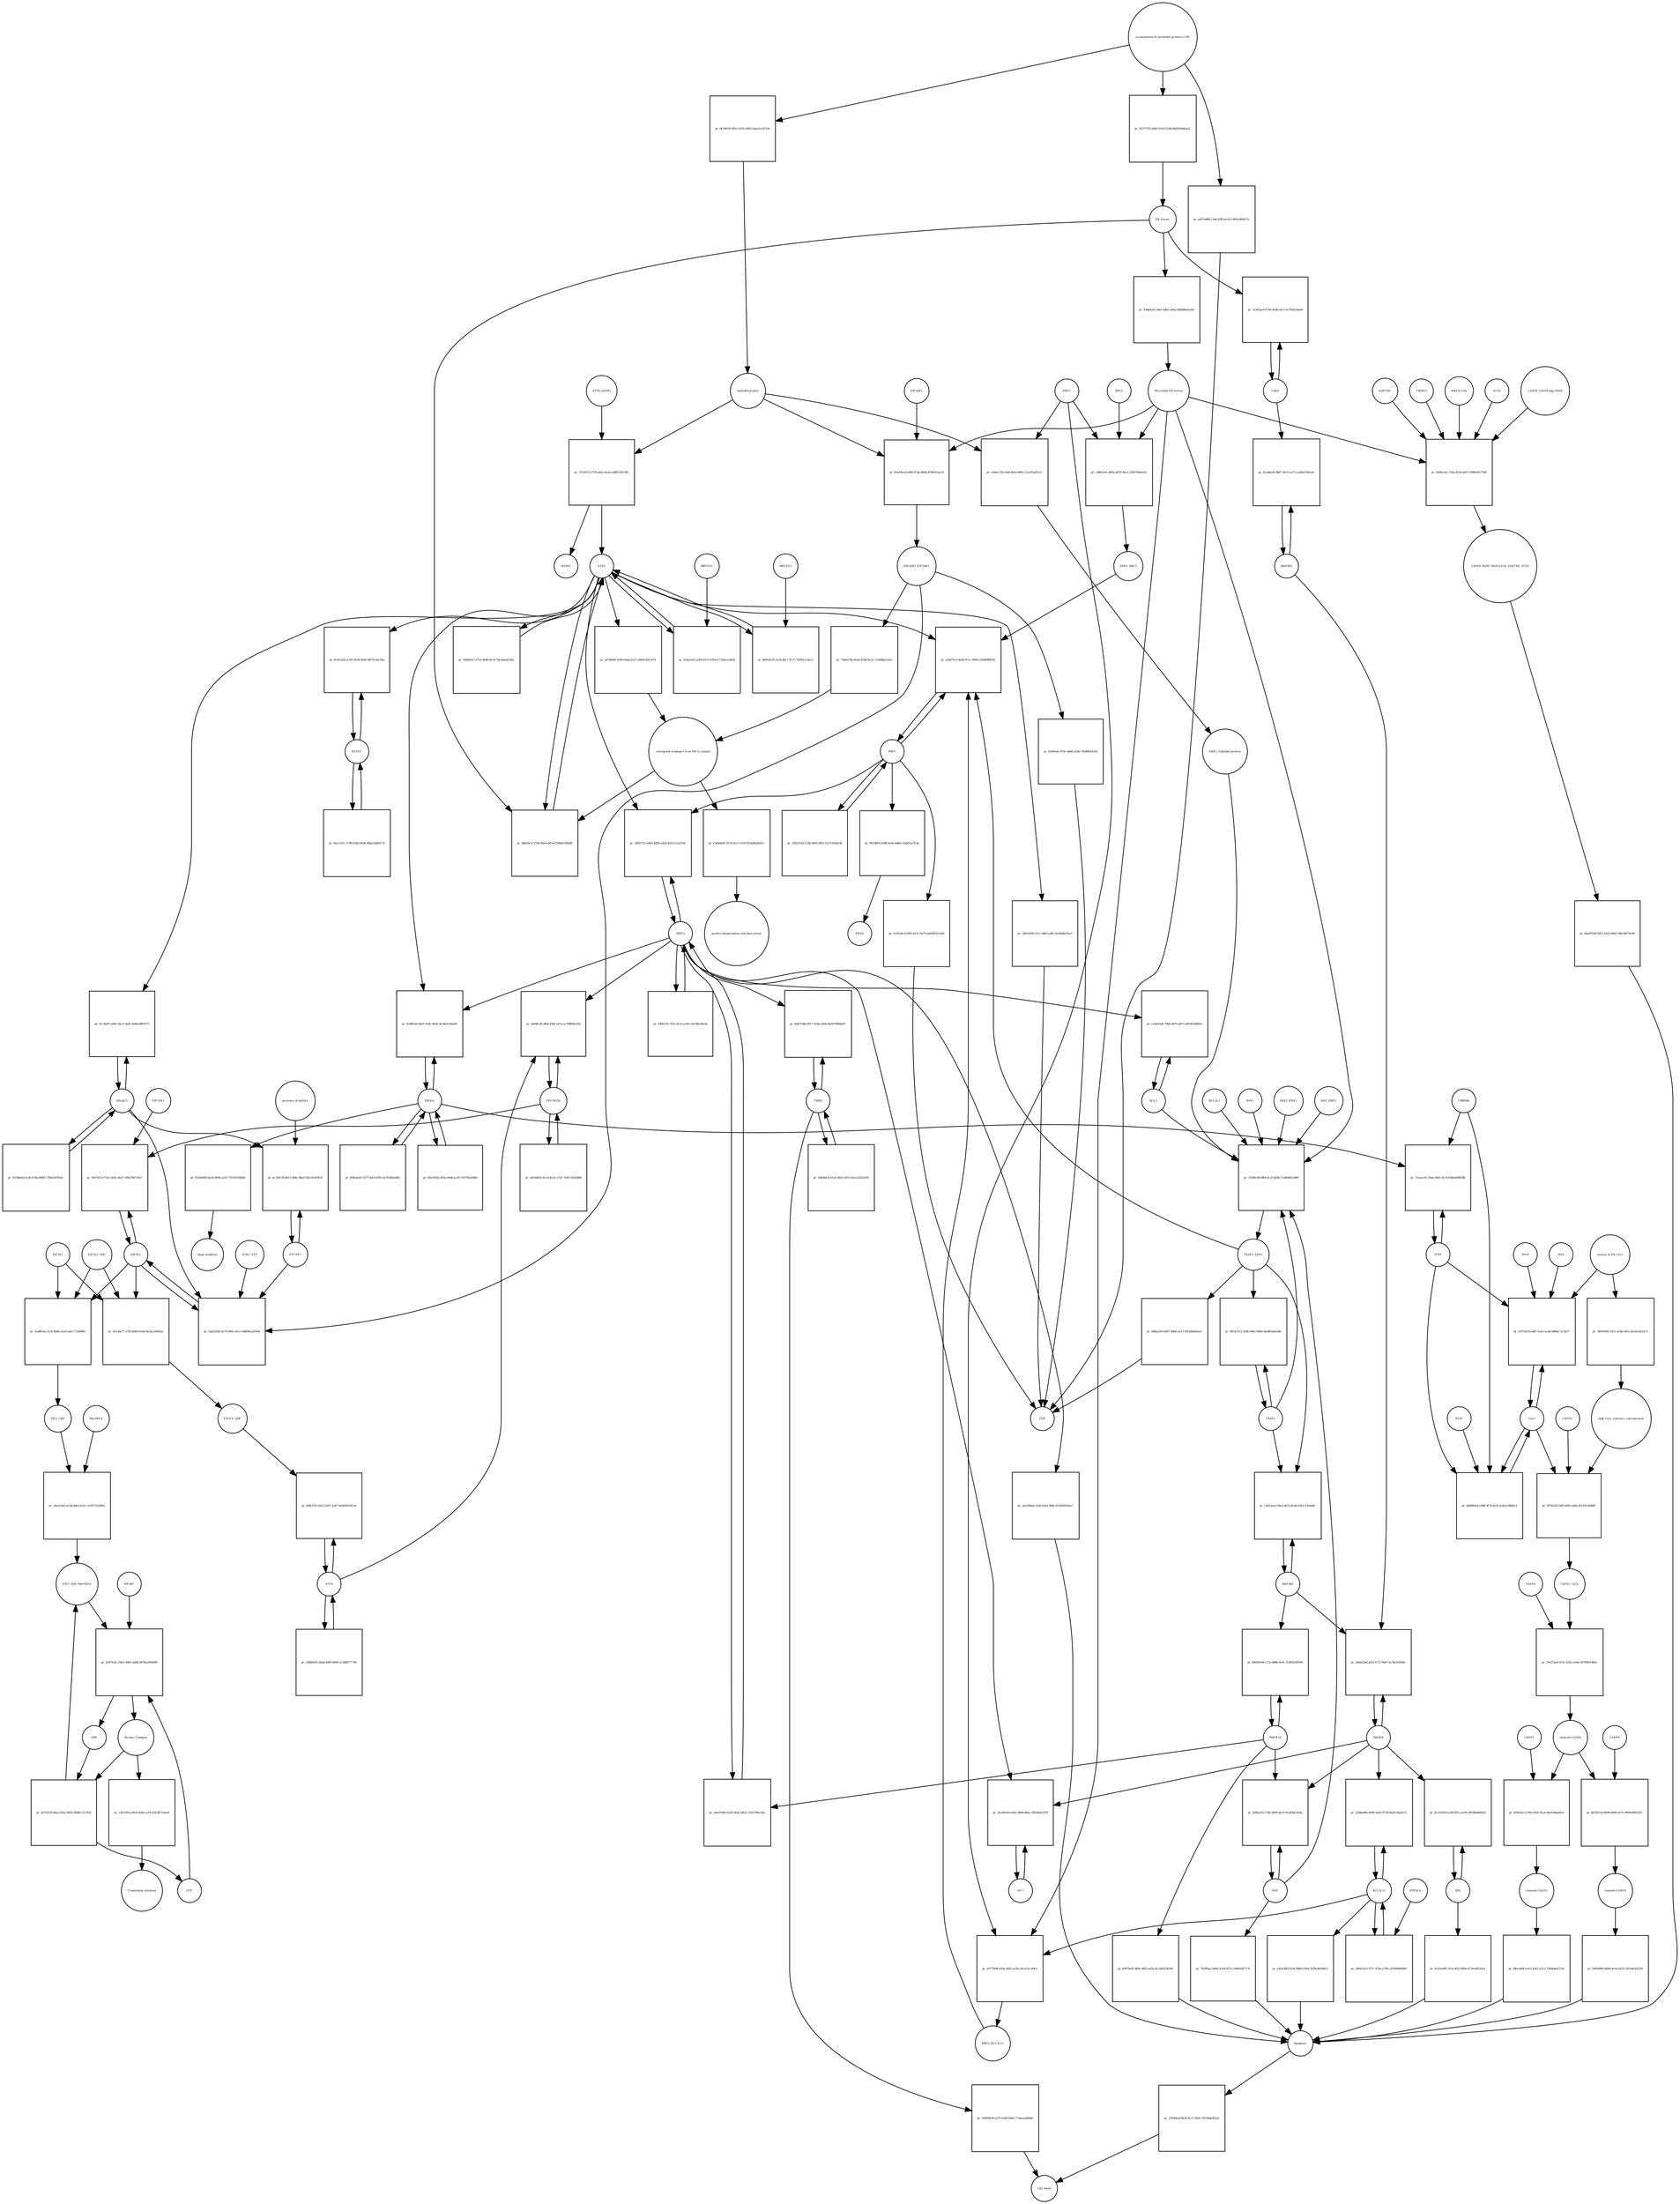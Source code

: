 strict digraph  {
ATF6_HSPA5 [annotation="", bipartite=0, cls=complex, fontsize=4, label=ATF6_HSPA5, shape=circle];
"pr_57520723-f73f-4dca-bcab-a488725078fc" [annotation="", bipartite=1, cls=process, fontsize=4, label="pr_57520723-f73f-4dca-bcab-a488725078fc", shape=square];
ATF6 [annotation="urn_miriam_hgnc.symbol_ATF6", bipartite=0, cls=macromolecule, fontsize=4, label=ATF6, shape=circle];
HSPA5 [annotation="urn_miriam_hgnc.symbol_HSPA5", bipartite=0, cls=macromolecule, fontsize=4, label=HSPA5, shape=circle];
"Unfolded protein" [annotation="", bipartite=0, cls=macromolecule, fontsize=4, label="Unfolded protein", shape=circle];
ERN1 [annotation="urn_miriam_hgnc.symbol_ERN1", bipartite=0, cls=macromolecule, fontsize=4, label=ERN1, shape=circle];
"pr_c0edc730-c0e6-4efa-b860-15ce97a051a7" [annotation="", bipartite=1, cls=process, fontsize=4, label="pr_c0edc730-c0e6-4efa-b860-15ce97a051a7", shape=square];
"ERN1_Unfolded protein" [annotation="", bipartite=0, cls=complex, fontsize=4, label="ERN1_Unfolded protein", shape=circle];
EIF2AK3_EIF2AK3 [annotation="", bipartite=0, cls=complex, fontsize=4, label=EIF2AK3_EIF2AK3, shape=circle];
"pr_7dd0e79a-0a5d-47bb-8c22-71e88ba5c0a1" [annotation="", bipartite=1, cls=process, fontsize=4, label="pr_7dd0e79a-0a5d-47bb-8c22-71e88ba5c0a1", shape=square];
"retrograde transport from ER to cytosol" [annotation="", bipartite=0, cls=phenotype, fontsize=4, label="retrograde transport from ER to cytosol", shape=circle];
"pr_ad74844f-9290-44ab-b127-ab60cd9cc674" [annotation="", bipartite=1, cls=process, fontsize=4, label="pr_ad74844f-9290-44ab-b127-ab60cd9cc674", shape=square];
"pr_e5d4d494-3518-4ca1-9159-8f3adb2d595c" [annotation="", bipartite=1, cls=process, fontsize=4, label="pr_e5d4d494-3518-4ca1-9159-8f3adb2d595c", shape=square];
"protein ubiquitination and destruction" [annotation="", bipartite=0, cls=phenotype, fontsize=4, label="protein ubiquitination and destruction", shape=circle];
"pr_353bfc88-f864-4c2f-b83b-7cd66661a960" [annotation="", bipartite=1, cls=process, fontsize=4, label="pr_353bfc88-f864-4c2f-b83b-7cd66661a960", shape=square];
TRAF2_ERN1 [annotation="", bipartite=0, cls=complex, fontsize=4, label=TRAF2_ERN1, shape=circle];
BAK1_ERN1 [annotation="", bipartite=0, cls=complex, fontsize=4, label=BAK1_ERN1, shape=circle];
BAX_ERN1 [annotation="", bipartite=0, cls=complex, fontsize=4, label=BAX_ERN1, shape=circle];
BCL2 [annotation="urn_miriam_hgnc.symbol_BCL2", bipartite=0, cls="nucleic acid feature", fontsize=4, label=BCL2, shape=circle];
BCL2L1 [annotation="urn_miriam_hgnc.symbol_BCL2L1", bipartite=0, cls=macromolecule, fontsize=4, label=BCL2L1, shape=circle];
"Persistant ER Stress" [annotation="", bipartite=0, cls=phenotype, fontsize=4, label="Persistant ER Stress", shape=circle];
BAX [annotation="urn_miriam_hgnc.symbol_BAX", bipartite=0, cls=macromolecule, fontsize=4, label=BAX, shape=circle];
BAK1 [annotation="urn_miriam_hgnc.symbol_BAK1", bipartite=0, cls=macromolecule, fontsize=4, label=BAK1, shape=circle];
TRAF2 [annotation="urn_miriam_hgnc.symbol_TRAF2", bipartite=0, cls=macromolecule, fontsize=4, label=TRAF2, shape=circle];
XBP1 [annotation="urn_miriam_hgnc.symbol_XBP1", bipartite=0, cls=macromolecule, fontsize=4, label=XBP1, shape=circle];
"pr_a28d7613-8e44-47cc-9006-c93df9f8f541" [annotation="", bipartite=1, cls=process, fontsize=4, label="pr_a28d7613-8e44-47cc-9006-c93df9f8f541", shape=square];
ERN1_BBC3 [annotation="", bipartite=0, cls=complex, fontsize=4, label=ERN1_BBC3, shape=circle];
ERN1_BCL2L11 [annotation="", bipartite=0, cls=complex, fontsize=4, label=ERN1_BCL2L11, shape=circle];
"pr_18205254-a74b-4895-bf01-f2e7c054fa38" [annotation="", bipartite=1, cls=process, fontsize=4, label="pr_18205254-a74b-4895-bf01-f2e7c054fa38", shape=square];
"pr_ffd3d893-b9df-4a9a-bbbd-a5de65a7fc4e" [annotation="", bipartite=1, cls=process, fontsize=4, label="pr_ffd3d893-b9df-4a9a-bbbd-a5de65a7fc4e", shape=square];
ERAD [annotation="", bipartite=0, cls=phenotype, fontsize=4, label=ERAD, shape=circle];
"pr_6101adc4-f495-4131-9a79-4a430f5ce24d" [annotation="", bipartite=1, cls=process, fontsize=4, label="pr_6101adc4-f495-4131-9a79-4a430f5ce24d", shape=square];
UPR [annotation="", bipartite=0, cls=phenotype, fontsize=4, label=UPR, shape=circle];
"pr_d95437a3-520b-4062-90b6-6efd83a6e5db" [annotation="", bipartite=1, cls=process, fontsize=4, label="pr_d95437a3-520b-4062-90b6-6efd83a6e5db", shape=square];
MAPK8 [annotation="urn_miriam_hgnc.symbol_MAPK8", bipartite=0, cls=macromolecule, fontsize=4, label=MAPK8, shape=circle];
"pr_0d0a62bd-afe3-4713-9b47-fa7de1ef900c" [annotation="", bipartite=1, cls=process, fontsize=4, label="pr_0d0a62bd-afe3-4713-9b47-fa7de1ef900c", shape=square];
MAP3K4 [annotation="urn_miriam_hgnc.symbol_MAP3K4", bipartite=0, cls=macromolecule, fontsize=4, label=MAP3K4, shape=circle];
MAP3K5 [annotation="urn_miriam_hgnc.symbol_MAP3K5", bipartite=0, cls=macromolecule, fontsize=4, label=MAP3K5, shape=circle];
MAPK14 [annotation="urn_miriam_hgnc.symbol_MAPK14", bipartite=0, cls=macromolecule, fontsize=4, label=MAPK14, shape=circle];
"pr_b4d95934-117a-4d8b-9e9c-21d0d25ff949" [annotation="", bipartite=1, cls=process, fontsize=4, label="pr_b4d95934-117a-4d8b-9e9c-21d0d25ff949", shape=square];
"pr_b987feb5-469c-4f62-a02a-4c7a8e238340" [annotation="", bipartite=1, cls=process, fontsize=4, label="pr_b987feb5-469c-4f62-a02a-4c7a8e238340", shape=square];
Apoptosis [annotation="", bipartite=0, cls=phenotype, fontsize=4, label=Apoptosis, shape=circle];
DDIT3 [annotation="urn_miriam_hgnc.symbol_DDIT3", bipartite=0, cls=macromolecule, fontsize=4, label=DDIT3, shape=circle];
"pr_eba593bb-b320-4d2a-bd52-c952538ec2bc" [annotation="", bipartite=1, cls=process, fontsize=4, label="pr_eba593bb-b320-4d2a-bd52-c952538ec2bc", shape=square];
"pr_abc596ad-c626-43a4-90bf-47ad38454ae7" [annotation="", bipartite=1, cls=process, fontsize=4, label="pr_abc596ad-c626-43a4-90bf-47ad38454ae7", shape=square];
"pr_ce4e43a8-79b6-4870-af07-a565823bfb03" [annotation="", bipartite=1, cls=process, fontsize=4, label="pr_ce4e43a8-79b6-4870-af07-a565823bfb03", shape=square];
"pr_84639ca7-f359-46a9-8d7d-f29b90160bd9" [annotation="", bipartite=1, cls=process, fontsize=4, label="pr_84639ca7-f359-46a9-8d7d-f29b90160bd9", shape=square];
"ER Stress" [annotation="", bipartite=0, cls=phenotype, fontsize=4, label="ER Stress", shape=circle];
"pr_d14a3a62-a056-4372-9354-e77b2ecc0d5d" [annotation="", bipartite=1, cls=process, fontsize=4, label="pr_d14a3a62-a056-4372-9354-e77b2ecc0d5d", shape=square];
MBTPS1 [annotation="urn_miriam_hgnc.symbol_MBTPS1", bipartite=0, cls=macromolecule, fontsize=4, label=MBTPS1, shape=circle];
"pr_8b9545c8-313d-40c7-87c7-7f2f621c0ac2" [annotation="", bipartite=1, cls=process, fontsize=4, label="pr_8b9545c8-313d-40c7-87c7-7f2f621c0ac2", shape=square];
MBTPS2 [annotation="urn_miriam_hgnc.symbol_MBTPS2", bipartite=0, cls=macromolecule, fontsize=4, label=MBTPS2, shape=circle];
"pr_200b56a7-f733-4b88-8139-78cabaab7a81" [annotation="", bipartite=1, cls=process, fontsize=4, label="pr_200b56a7-f733-4b88-8139-78cabaab7a81", shape=square];
"pr_f384121f-1f52-4125-a1d5-c9a7dfa28c4a" [annotation="", bipartite=1, cls=process, fontsize=4, label="pr_f384121f-1f52-4125-a1d5-c9a7dfa28c4a", shape=square];
"pr_2df85751-4d02-4d08-ad24-8203112a37b9" [annotation="", bipartite=1, cls=process, fontsize=4, label="pr_2df85751-4d02-4d08-ad24-8203112a37b9", shape=square];
EIF2S1 [annotation="urn_miriam_hgnc.symbol_EIF2S1", bipartite=0, cls=macromolecule, fontsize=4, label=EIF2S1, shape=circle];
"pr_5ad22d2d-d179-409c-b5cc-6d899e2d20a8" [annotation="", bipartite=1, cls=process, fontsize=4, label="pr_5ad22d2d-d179-409c-b5cc-6d899e2d20a8", shape=square];
GCN2_ATP [annotation="", bipartite=0, cls=complex, fontsize=4, label=GCN2_ATP, shape=circle];
EIF2AK2 [annotation="urn_miriam_hgnc.symbol_EIF2AK2", bipartite=0, cls=macromolecule, fontsize=4, label=EIF2AK2, shape=circle];
DNAJC3 [annotation="urn_miriam_hgnc.symbol_DNAJC3", bipartite=0, cls=macromolecule, fontsize=4, label=DNAJC3, shape=circle];
EIF2S2 [annotation="urn_miriam_hgnc.symbol_EIF2S2", bipartite=0, cls=macromolecule, fontsize=4, label=EIF2S2, shape=circle];
"pr_2ed8f5ea-013f-4b4b-a520-adec713e8960" [annotation="", bipartite=1, cls=process, fontsize=4, label="pr_2ed8f5ea-013f-4b4b-a520-adec713e8960", shape=square];
EIF2S3_GDP [annotation="", bipartite=0, cls=complex, fontsize=4, label=EIF2S3_GDP, shape=circle];
EIF2_GDP [annotation="", bipartite=0, cls=complex, fontsize=4, label=EIF2_GDP, shape=circle];
"EIF2_GDP_Met-tRNA" [annotation="", bipartite=0, cls=complex, fontsize=4, label="EIF2_GDP_Met-tRNA", shape=circle];
"pr_b29763a1-09a3-4863-addb-6878a265bd99" [annotation="", bipartite=1, cls=process, fontsize=4, label="pr_b29763a1-09a3-4863-addb-6878a265bd99", shape=square];
"Ternary Complex" [annotation="", bipartite=0, cls=complex, fontsize=4, label="Ternary Complex", shape=circle];
"EIF2B*" [annotation="", bipartite=0, cls=complex, fontsize=4, label="EIF2B*", shape=circle];
GTP [annotation="urn_miriam_obo.chebi_CHEBI%3A57600", bipartite=0, cls="simple chemical", fontsize=4, label=GTP, shape=circle];
GDP [annotation="urn_miriam_obo.chebi_CHEBI%3A65180", bipartite=0, cls="simple chemical", fontsize=4, label=GDP, shape=circle];
"pr_fe51633f-ebaa-445a-9050-5b68c1212f2b" [annotation="", bipartite=1, cls=process, fontsize=4, label="pr_fe51633f-ebaa-445a-9050-5b68c1212f2b", shape=square];
ATF4 [annotation="urn_miriam_hgnc.symbol_ATF4", bipartite=0, cls=macromolecule, fontsize=4, label=ATF4, shape=circle];
"pr_908cf7f5-a612-4d27-a267-de99391f9c5e" [annotation="", bipartite=1, cls=process, fontsize=4, label="pr_908cf7f5-a612-4d27-a267-de99391f9c5e", shape=square];
"EIF2-P_GDP" [annotation="", bipartite=0, cls=complex, fontsize=4, label="EIF2-P_GDP", shape=circle];
"pr_59db6401-debb-44f0-9b99-ac2dd977774f" [annotation="", bipartite=1, cls=process, fontsize=4, label="pr_59db6401-debb-44f0-9b99-ac2dd977774f", shape=square];
PPP1R15A [annotation="urn_miriam_hgnc.symbol_PPP1R15A", bipartite=0, cls=macromolecule, fontsize=4, label=PPP1R15A, shape=circle];
"pr_ab84fc20-dfbb-45bf-a47a-ec788f84cb5b" [annotation="", bipartite=1, cls=process, fontsize=4, label="pr_ab84fc20-dfbb-45bf-a47a-ec788f84cb5b", shape=square];
"pr_a81d4d32-0ccd-4c41-a72c-7e815243e89d" [annotation="", bipartite=1, cls=process, fontsize=4, label="pr_a81d4d32-0ccd-4c41-a72c-7e815243e89d", shape=square];
"pr_15b7e91a-69c8-440e-acf4-43428f7c6ee8" [annotation="", bipartite=1, cls=process, fontsize=4, label="pr_15b7e91a-69c8-440e-acf4-43428f7c6ee8", shape=square];
"Translation initiation" [annotation="", bipartite=0, cls=phenotype, fontsize=4, label="Translation initiation", shape=circle];
"pr_c9d1aea3-94a2-467e-bc4b-03f2c12beb8c" [annotation="", bipartite=1, cls=process, fontsize=4, label="pr_c9d1aea3-94a2-467e-bc4b-03f2c12beb8c", shape=square];
ERO1A [annotation="urn_miriam_hgnc.symbol_ERO1A", bipartite=0, cls=macromolecule, fontsize=4, label=ERO1A, shape=circle];
"pr_4c8ffb3d-6de5-43dc-8e9e-de34e4c6beb9" [annotation="", bipartite=1, cls=process, fontsize=4, label="pr_4c8ffb3d-6de5-43dc-8e9e-de34e4c6beb9", shape=square];
"pr_d5e7b5b2-f65a-44d0-acdf-51970f2a06bf" [annotation="", bipartite=1, cls=process, fontsize=4, label="pr_d5e7b5b2-f65a-44d0-acdf-51970f2a06bf", shape=square];
"pr_6ef7421d-725c-4e4c-9aa7-5f9b7967c0a7" [annotation="", bipartite=1, cls=process, fontsize=4, label="pr_6ef7421d-725c-4e4c-9aa7-5f9b7967c0a7", shape=square];
EIF2AK1 [annotation="urn_miriam_hgnc.symbol_EIF2AK1", bipartite=0, cls=macromolecule, fontsize=4, label=EIF2AK1, shape=circle];
"pr_d28ba352-f78a-4b90-8e1f-91e82be14afa" [annotation="", bipartite=1, cls=process, fontsize=4, label="pr_d28ba352-f78a-4b90-8e1f-91e82be14afa", shape=square];
"pr_7b5ffbac-b80d-410d-827a-548efa45711f" [annotation="", bipartite=1, cls=process, fontsize=4, label="pr_7b5ffbac-b80d-410d-827a-548efa45711f", shape=square];
"Ca2+" [annotation="urn_miriam_obo.chebi_CHEBI%3A29108", bipartite=0, cls="simple chemical", fontsize=4, label="Ca2+", shape=circle];
"pr_e97f5d1d-ed87-41a3-acdd-9d9be7213a37" [annotation="", bipartite=1, cls=process, fontsize=4, label="pr_e97f5d1d-ed87-41a3-acdd-9d9be7213a37", shape=square];
"release of ER Ca2+" [annotation="", bipartite=0, cls=phenotype, fontsize=4, label="release of ER Ca2+", shape=circle];
ITPR [annotation="urn_miriam_hgnc.symbol_ITPR1|urn_miriam_hgnc.symbol_ITPR2|urn_miriam_hgnc.symbol_ITPR3", bipartite=0, cls=macromolecule, fontsize=4, label=ITPR, shape=circle];
MAM [annotation="", bipartite=0, cls=phenotype, fontsize=4, label=MAM, shape=circle];
s619 [annotation="", bipartite=0, cls=complex, fontsize=4, label=s619, shape=circle];
"pr_8ca9da26-db67-447d-a17c-a246af1b9ca6" [annotation="", bipartite=1, cls=process, fontsize=4, label="pr_8ca9da26-db67-447d-a17c-a246af1b9ca6", shape=square];
CDK5 [annotation="urn_miriam_hgnc.symbol_CDK5", bipartite=0, cls=macromolecule, fontsize=4, label=CDK5, shape=circle];
"pr_1e365aa9-479a-4ed8-afc3-a17f92f140a4" [annotation="", bipartite=1, cls="uncertain process", fontsize=4, label="pr_1e365aa9-479a-4ed8-afc3-a17f92f140a4", shape=square];
"pr_23f360ed-8a58-4c27-9f20-74129da062a5" [annotation="", bipartite=1, cls=process, fontsize=4, label="pr_23f360ed-8a58-4c27-9f20-74129da062a5", shape=square];
"Cell death" [annotation="", bipartite=0, cls=phenotype, fontsize=4, label="Cell death", shape=circle];
"pr_66b8804a-e9d9-4f74-be5f-2e8a5248b0ca" [annotation="", bipartite=1, cls=process, fontsize=4, label="pr_66b8804a-e9d9-4f74-be5f-2e8a5248b0ca", shape=square];
TMBIM6 [annotation="urn_miriam_hgnc.symbol_TMBIM6", bipartite=0, cls=macromolecule, fontsize=4, label=TMBIM6, shape=circle];
RYR1 [annotation="urn_miriam_hgnc.symbol_RYR1", bipartite=0, cls=macromolecule, fontsize=4, label=RYR1, shape=circle];
EIF2AK3 [annotation="urn_miriam_hgnc.symbol_EIF2AK3", bipartite=0, cls=macromolecule, fontsize=4, label=EIF2AK3, shape=circle];
"pr_b5e45bc4-e890-474e-8646-9f36f3cfacf4" [annotation="", bipartite=1, cls=process, fontsize=4, label="pr_b5e45bc4-e890-474e-8646-9f36f3cfacf4", shape=square];
"pr_832e6f49-6a3b-493b-a331-75f181f38d44" [annotation="", bipartite=1, cls=process, fontsize=4, label="pr_832e6f49-6a3b-493b-a331-75f181f38d44", shape=square];
hyperoxidation [annotation="", bipartite=0, cls=phenotype, fontsize=4, label=hyperoxidation, shape=circle];
"pr_938cbad1-f257-4fa5-b365-ea7b26b5a8fa" [annotation="", bipartite=1, cls=process, fontsize=4, label="pr_938cbad1-f257-4fa5-b365-ea7b26b5a8fa", shape=square];
"pr_45db02e1-5def-4d81-a4ba-0f668bb2e2eb" [annotation="", bipartite=1, cls=process, fontsize=4, label="pr_45db02e1-5def-4d81-a4ba-0f668bb2e2eb", shape=square];
"CASP8_CASP8-ubq_FADD" [annotation="", bipartite=0, cls=complex, fontsize=4, label="CASP8_CASP8-ubq_FADD", shape=circle];
"pr_6284ce31-756e-423f-ae67-f399018275d9" [annotation="", bipartite=1, cls=process, fontsize=4, label="pr_6284ce31-756e-423f-ae67-f399018275d9", shape=square];
"SQSTM1 " [annotation="urn_miriam_hgnc.symbol_SQSTM1", bipartite=0, cls=macromolecule, fontsize=4, label="SQSTM1 ", shape=circle];
CASP8_FADD_MAP1LC3A_SQSTM1_ATG5 [annotation="", bipartite=0, cls=complex, fontsize=4, label=CASP8_FADD_MAP1LC3A_SQSTM1_ATG5, shape=circle];
TRIM13 [annotation="urn_miriam_hgnc.symbol_TRIM13", bipartite=0, cls=macromolecule, fontsize=4, label=TRIM13, shape=circle];
MAP1LC3A [annotation="urn_miriam_hgnc.symbol_MAP1LC3A", bipartite=0, cls=macromolecule, fontsize=4, label=MAP1LC3A, shape=circle];
ATG5 [annotation="urn_miriam_hgnc.symbol_ATG5", bipartite=0, cls=macromolecule, fontsize=4, label=ATG5, shape=circle];
"pr_6ba95034-b2f2-41d3-89d2-fd8c94f74c0b" [annotation="", bipartite=1, cls=process, fontsize=4, label="pr_6ba95034-b2f2-41d3-89d2-fd8c94f74c0b", shape=square];
"AP-1" [annotation="urn_miriam_hgnc.symbol_FOS|urn_miriam_hgnc.symbol_FOSB|urn_miriam_hgnc.symbol_FOSL1|urn_miriam_hgnc.symbol_FOSL2|urn_miriam_hgnc.symbol_JUN|urn_miriam_hgnc.symbol_JUNB|urn_miriam_hgnc.symbol_JUND", bipartite=0, cls=macromolecule, fontsize=4, label="AP-1", shape=circle];
"pr_0ce683e6-ede0-48b8-88ac-2f456b4c5f3f" [annotation="", bipartite=1, cls=process, fontsize=4, label="pr_0ce683e6-ede0-48b8-88ac-2f456b4c5f3f", shape=square];
"pr_dc346156-8f13-468c-88af-02f214345631" [annotation="", bipartite=1, cls=process, fontsize=4, label="pr_dc346156-8f13-468c-88af-02f214345631", shape=square];
"presence of dsRNA" [annotation="", bipartite=0, cls=phenotype, fontsize=4, label="presence of dsRNA", shape=circle];
"Met-tRNA" [annotation="urn_miriam_hgnc_HGNC%3A34779", bipartite=0, cls="nucleic acid feature", fontsize=4, label="Met-tRNA", shape=circle];
"pr_34e2cbd1-a23d-4b61-b25c-1e59731e8961" [annotation="", bipartite=1, cls=process, fontsize=4, label="pr_34e2cbd1-a23d-4b61-b25c-1e59731e8961", shape=square];
"pr_6ce36a77-e7f3-4db9-b54d-8a1bc2045faa" [annotation="", bipartite=1, cls=process, fontsize=4, label="pr_6ce36a77-e7f3-4db9-b54d-8a1bc2045faa", shape=square];
"accumulation of misfolded protein in ER" [annotation="", bipartite=0, cls=phenotype, fontsize=4, label="accumulation of misfolded protein in ER", shape=circle];
"pr_6f19819f-85b1-4335-9b6f-1bae5e1d710e" [annotation="", bipartite=1, cls=process, fontsize=4, label="pr_6f19819f-85b1-4335-9b6f-1bae5e1d710e", shape=square];
"pr_953757f5-d485-4145-87d8-88d591dde2e2" [annotation="", bipartite=1, cls=process, fontsize=4, label="pr_953757f5-d485-4145-87d8-88d591dde2e2", shape=square];
"pr_e627a88b-11b6-43f0-bc93-1485e3b8937e" [annotation="", bipartite=1, cls=process, fontsize=4, label="pr_e627a88b-11b6-43f0-bc93-1485e3b8937e", shape=square];
"pr_93efefae-970c-4860-a566-7f6d0f9cfc09" [annotation="", bipartite=1, cls=process, fontsize=4, label="pr_93efefae-970c-4860-a566-7f6d0f9cfc09", shape=square];
"pr_6bbaa5f4-dd07-48bb-ae12-9f1a8da65ee1" [annotation="", bipartite=1, cls=process, fontsize=4, label="pr_6bbaa5f4-dd07-48bb-ae12-9f1a8da65ee1", shape=square];
"pr_2461645b-7ecc-48af-a46f-9e3b9db33ecf" [annotation="", bipartite=1, cls=process, fontsize=4, label="pr_2461645b-7ecc-48af-a46f-9e3b9db33ecf", shape=square];
BCL2L11 [annotation="urn_miriam_hgnc.symbol_BCL2L11", bipartite=0, cls=macromolecule, fontsize=4, label=BCL2L11, shape=circle];
"pr_020be486-4046-4ee6-9739-bb2fceba0272" [annotation="", bipartite=1, cls=process, fontsize=4, label="pr_020be486-4046-4ee6-9739-bb2fceba0272", shape=square];
BID [annotation="urn_miriam_hgnc.symbol_BID", bipartite=0, cls=macromolecule, fontsize=4, label=BID, shape=circle];
"pr_dcc0330d-ec48-4931-ac68-28168e869522" [annotation="", bipartite=1, cls=process, fontsize=4, label="pr_dcc0330d-ec48-4931-ac68-28168e869522", shape=square];
"pr_a45a58f5-81bf-4b96-b394-2029a4b58dc5" [annotation="", bipartite=1, cls=process, fontsize=4, label="pr_a45a58f5-81bf-4b96-b394-2029a4b58dc5", shape=square];
"pr_8142e980-7ecb-4f52-8f4d-6174e46324c6" [annotation="", bipartite=1, cls=process, fontsize=4, label="pr_8142e980-7ecb-4f52-8f4d-6174e46324c6", shape=square];
"pr_e977fb98-41ba-4fd2-ac5b-c81ee3cc49c9" [annotation="", bipartite=1, cls=process, fontsize=4, label="pr_e977fb98-41ba-4fd2-ac5b-c81ee3cc49c9", shape=square];
"pr_cd8d1a01-4004-4d76-9ea3-258f74dda41d" [annotation="", bipartite=1, cls=process, fontsize=4, label="pr_cd8d1a01-4004-4d76-9ea3-258f74dda41d", shape=square];
BBC3 [annotation="urn_miriam_hgnc.symbol_BBC3", bipartite=0, cls=macromolecule, fontsize=4, label=BBC3, shape=circle];
"pr_3d042cb3-557c-474e-a790-cb76664f8d80" [annotation="", bipartite=1, cls=process, fontsize=4, label="pr_3d042cb3-557c-474e-a790-cb76664f8d80", shape=square];
PPP2CA [annotation="urn_miriam_hgnc.symbol_PPP2CA", bipartite=0, cls=macromolecule, fontsize=4, label=PPP2CA, shape=circle];
TRIB3 [annotation="urn_miriam_hgnc.symbol_TRIB3", bipartite=0, cls=macromolecule, fontsize=4, label=TRIB3, shape=circle];
"pr_4fd57b4d-6917-416e-a05b-9e597090da97" [annotation="", bipartite=1, cls=process, fontsize=4, label="pr_4fd57b4d-6917-416e-a05b-9e597090da97", shape=square];
"pr_2b0d4e5f-b12e-48cf-a97a-d3ce225b2250" [annotation="", bipartite=1, cls=process, fontsize=4, label="pr_2b0d4e5f-b12e-48cf-a97a-d3ce225b2250", shape=square];
"pr_950b8438-a279-4340-b60c-774aee4e8ddc" [annotation="", bipartite=1, cls=process, fontsize=4, label="pr_950b8438-a279-4340-b60c-774aee4e8ddc", shape=square];
"pr_38095985-55cc-4c4b-9dce-6cefe3eb1a71" [annotation="", bipartite=1, cls=process, fontsize=4, label="pr_38095985-55cc-4c4b-9dce-6cefe3eb1a71", shape=square];
"high Ca2+ cytosolic concentration" [annotation="", bipartite=0, cls=phenotype, fontsize=4, label="high Ca2+ cytosolic concentration", shape=circle];
"pr_0c14aff5-e0b1-4ac1-9edf-3d4b1d981973" [annotation="", bipartite=1, cls=process, fontsize=4, label="pr_0c14aff5-e0b1-4ac1-9edf-3d4b1d981973", shape=square];
"pr_921b4eb3-ecdf-474b-8068-17b6238783ec" [annotation="", bipartite=1, cls=process, fontsize=4, label="pr_921b4eb3-ecdf-474b-8068-17b6238783ec", shape=square];
"pr_7cea2c91-36da-46d1-bc1f-fe8ba699f586" [annotation="", bipartite=1, cls=process, fontsize=4, label="pr_7cea2c91-36da-46d1-bc1f-fe8ba699f586", shape=square];
CASP4 [annotation="urn_miriam_hgnc.symbol_CASP4", bipartite=0, cls=macromolecule, fontsize=4, label=CASP4, shape=circle];
"pr_7e627ae8-3c0c-4582-a168-38790f614b41" [annotation="", bipartite=1, cls=process, fontsize=4, label="pr_7e627ae8-3c0c-4582-a168-38790f614b41", shape=square];
"cleaved~CASP4" [annotation="urn_miriam_hgnc.symbol_CASP4", bipartite=0, cls=macromolecule, fontsize=4, label="cleaved~CASP4", shape=circle];
"CAPN1_Ca2+" [annotation="", bipartite=0, cls=complex, fontsize=4, label="CAPN1_Ca2+", shape=circle];
CASP3 [annotation="urn_miriam_hgnc.symbol_CASP3", bipartite=0, cls=macromolecule, fontsize=4, label=CASP3, shape=circle];
"pr_f95b1bc5-e585-43ef-91a4-d0cfb06ab9c6" [annotation="", bipartite=1, cls=process, fontsize=4, label="pr_f95b1bc5-e585-43ef-91a4-d0cfb06ab9c6", shape=square];
"cleaved~CASP3" [annotation="urn_miriam_hgnc.symbol_CASP3", bipartite=0, cls=macromolecule, fontsize=4, label="cleaved~CASP3", shape=circle];
CASP9 [annotation="urn_miriam_hgnc.symbol_CSAP9", bipartite=0, cls=macromolecule, fontsize=4, label=CASP9, shape=circle];
"pr_b019515d-4699-4094-b57e-0f6859641d35" [annotation="", bipartite=1, cls=process, fontsize=4, label="pr_b019515d-4699-4094-b57e-0f6859641d35", shape=square];
"cleaved~CASP9" [annotation="urn_miriam_hgnc.symbol_CASP9", bipartite=0, cls=macromolecule, fontsize=4, label="cleaved~CASP9", shape=circle];
CAPN1 [annotation="urn_miriam_hgnc.symbol_CAPN1", bipartite=0, cls=macromolecule, fontsize=4, label=CAPN1, shape=circle];
"pr_f07421fd-94ff-4405-ab9e-9f13912bdfd0" [annotation="", bipartite=1, cls=process, fontsize=4, label="pr_f07421fd-94ff-4405-ab9e-9f13912bdfd0", shape=square];
"pr_f4bceb04-ec05-4543-a512-73bb6dee27cb" [annotation="", bipartite=1, cls=process, fontsize=4, label="pr_f4bceb04-ec05-4543-a512-73bb6dee27cb", shape=square];
"pr_0ef6d986-ddd4-4e1d-ab7a-335a8e2fa258" [annotation="", bipartite=1, cls=process, fontsize=4, label="pr_0ef6d986-ddd4-4e1d-ab7a-335a8e2fa258", shape=square];
HYOU1 [annotation="urn_miriam_hgnc.symbol_HYOU1", bipartite=0, cls=macromolecule, fontsize=4, label=HYOU1, shape=circle];
"pr_6c813342-e7d3-4534-8540-4ff7f13dc30a" [annotation="", bipartite=1, cls=process, fontsize=4, label="pr_6c813342-e7d3-4534-8540-4ff7f13dc30a", shape=square];
"pr_0a5c315c-5780-43b0-80df-84be32d6b17d" [annotation="", bipartite=1, cls=process, fontsize=4, label="pr_0a5c315c-5780-43b0-80df-84be32d6b17d", shape=square];
ATF6_HSPA5 -> "pr_57520723-f73f-4dca-bcab-a488725078fc"  [annotation="", interaction_type=consumption];
"pr_57520723-f73f-4dca-bcab-a488725078fc" -> ATF6  [annotation="", interaction_type=production];
"pr_57520723-f73f-4dca-bcab-a488725078fc" -> HSPA5  [annotation="", interaction_type=production];
ATF6 -> "pr_ad74844f-9290-44ab-b127-ab60cd9cc674"  [annotation="", interaction_type=consumption];
ATF6 -> "pr_a28d7613-8e44-47cc-9006-c93df9f8f541"  [annotation="urn_miriam_pubmed_26587781|urn_miriam_pubmed_23430059", interaction_type=catalysis];
ATF6 -> "pr_84639ca7-f359-46a9-8d7d-f29b90160bd9"  [annotation="", interaction_type=consumption];
ATF6 -> "pr_d14a3a62-a056-4372-9354-e77b2ecc0d5d"  [annotation="", interaction_type=consumption];
ATF6 -> "pr_8b9545c8-313d-40c7-87c7-7f2f621c0ac2"  [annotation="", interaction_type=consumption];
ATF6 -> "pr_200b56a7-f733-4b88-8139-78cabaab7a81"  [annotation="", interaction_type=consumption];
ATF6 -> "pr_2df85751-4d02-4d08-ad24-8203112a37b9"  [annotation="urn_miriam_pubmed_26587781|urn_miriam_pubmed_17991856|urn_miriam_pubmed_28843399", interaction_type=catalysis];
ATF6 -> "pr_4c8ffb3d-6de5-43dc-8e9e-de34e4c6beb9"  [annotation="urn_miriam_pubmed_23850759|urn_miriam_pubmed_25387528", interaction_type=catalysis];
ATF6 -> "pr_2461645b-7ecc-48af-a46f-9e3b9db33ecf"  [annotation="", interaction_type=consumption];
ATF6 -> "pr_0c14aff5-e0b1-4ac1-9edf-3d4b1d981973"  [annotation="urn_miriam_pubmed_12601012|urn_miriam_pubmed_18360008", interaction_type=catalysis];
ATF6 -> "pr_6c813342-e7d3-4534-8540-4ff7f13dc30a"  [annotation=urn_miriam_pubmed_18360008, interaction_type=catalysis];
"Unfolded protein" -> "pr_57520723-f73f-4dca-bcab-a488725078fc"  [annotation="urn_miriam_pubmed_19509052|urn_miriam_pubmed_12847084|urn_miriam_pubmed_23850759", interaction_type=catalysis];
"Unfolded protein" -> "pr_c0edc730-c0e6-4efa-b860-15ce97a051a7"  [annotation="", interaction_type=consumption];
"Unfolded protein" -> "pr_b5e45bc4-e890-474e-8646-9f36f3cfacf4"  [annotation=urn_miriam_pubmed_17991856, interaction_type=catalysis];
ERN1 -> "pr_c0edc730-c0e6-4efa-b860-15ce97a051a7"  [annotation="", interaction_type=consumption];
ERN1 -> "pr_e977fb98-41ba-4fd2-ac5b-c81ee3cc49c9"  [annotation="", interaction_type=consumption];
ERN1 -> "pr_cd8d1a01-4004-4d76-9ea3-258f74dda41d"  [annotation="", interaction_type=consumption];
"pr_c0edc730-c0e6-4efa-b860-15ce97a051a7" -> "ERN1_Unfolded protein"  [annotation="", interaction_type=production];
"ERN1_Unfolded protein" -> "pr_353bfc88-f864-4c2f-b83b-7cd66661a960"  [annotation="", interaction_type=consumption];
EIF2AK3_EIF2AK3 -> "pr_7dd0e79a-0a5d-47bb-8c22-71e88ba5c0a1"  [annotation="", interaction_type=consumption];
EIF2AK3_EIF2AK3 -> "pr_5ad22d2d-d179-409c-b5cc-6d899e2d20a8"  [annotation="urn_miriam_pubmed_12667446|urn_miriam_pubmed_16246152|urn_miriam_pubmed_12601012|urn_miriam_pubmed_23850759|urn_miriam_pubmed_18360008|urn_miriam_pubmed_26587781", interaction_type=catalysis];
EIF2AK3_EIF2AK3 -> "pr_93efefae-970c-4860-a566-7f6d0f9cfc09"  [annotation="", interaction_type=consumption];
"pr_7dd0e79a-0a5d-47bb-8c22-71e88ba5c0a1" -> "retrograde transport from ER to cytosol"  [annotation="", interaction_type=production];
"retrograde transport from ER to cytosol" -> "pr_e5d4d494-3518-4ca1-9159-8f3adb2d595c"  [annotation="", interaction_type=consumption];
"retrograde transport from ER to cytosol" -> "pr_84639ca7-f359-46a9-8d7d-f29b90160bd9"  [annotation="urn_miriam_pubmed_18360008|urn_miriam_pubmed_17991856|urn_miriam_pubmed_26587781|urn_miriam_pubmed_12847084", interaction_type=inhibition];
"pr_ad74844f-9290-44ab-b127-ab60cd9cc674" -> "retrograde transport from ER to cytosol"  [annotation="", interaction_type=production];
"pr_e5d4d494-3518-4ca1-9159-8f3adb2d595c" -> "protein ubiquitination and destruction"  [annotation="", interaction_type=production];
"pr_353bfc88-f864-4c2f-b83b-7cd66661a960" -> TRAF2_ERN1  [annotation="", interaction_type=production];
TRAF2_ERN1 -> "pr_a28d7613-8e44-47cc-9006-c93df9f8f541"  [annotation="urn_miriam_pubmed_26587781|urn_miriam_pubmed_23430059", interaction_type=catalysis];
TRAF2_ERN1 -> "pr_d95437a3-520b-4062-90b6-6efd83a6e5db"  [annotation=urn_miriam_pubmed_23850759, interaction_type=catalysis];
TRAF2_ERN1 -> "pr_c9d1aea3-94a2-467e-bc4b-03f2c12beb8c"  [annotation=urn_miriam_pubmed_23850759, interaction_type=catalysis];
TRAF2_ERN1 -> "pr_6bbaa5f4-dd07-48bb-ae12-9f1a8da65ee1"  [annotation="", interaction_type=consumption];
BAK1_ERN1 -> "pr_353bfc88-f864-4c2f-b83b-7cd66661a960"  [annotation="urn_miriam_pubmed_23850759|urn_miriam_pubmed_23430059|urn_miriam_pubmed_26587781", interaction_type=catalysis];
BAX_ERN1 -> "pr_353bfc88-f864-4c2f-b83b-7cd66661a960"  [annotation="urn_miriam_pubmed_23850759|urn_miriam_pubmed_23430059|urn_miriam_pubmed_26587781", interaction_type=catalysis];
BCL2 -> "pr_353bfc88-f864-4c2f-b83b-7cd66661a960"  [annotation="urn_miriam_pubmed_23850759|urn_miriam_pubmed_23430059|urn_miriam_pubmed_26587781", interaction_type=inhibition];
BCL2 -> "pr_ce4e43a8-79b6-4870-af07-a565823bfb03"  [annotation="", interaction_type=consumption];
BCL2L1 -> "pr_353bfc88-f864-4c2f-b83b-7cd66661a960"  [annotation="urn_miriam_pubmed_23850759|urn_miriam_pubmed_23430059|urn_miriam_pubmed_26587781", interaction_type=inhibition];
"Persistant ER Stress" -> "pr_353bfc88-f864-4c2f-b83b-7cd66661a960"  [annotation="urn_miriam_pubmed_23850759|urn_miriam_pubmed_23430059|urn_miriam_pubmed_26587781", interaction_type=inhibition];
"Persistant ER Stress" -> "pr_b5e45bc4-e890-474e-8646-9f36f3cfacf4"  [annotation=urn_miriam_pubmed_17991856, interaction_type=catalysis];
"Persistant ER Stress" -> "pr_6284ce31-756e-423f-ae67-f399018275d9"  [annotation=urn_miriam_pubmed_17991856, interaction_type=catalysis];
"Persistant ER Stress" -> "pr_e977fb98-41ba-4fd2-ac5b-c81ee3cc49c9"  [annotation="urn_miriam_pubmed_23850759|urn_miriam_pubmed_23430059|urn_miriam_pubmed_26587781", interaction_type=inhibition];
"Persistant ER Stress" -> "pr_cd8d1a01-4004-4d76-9ea3-258f74dda41d"  [annotation="urn_miriam_pubmed_23430059|urn_miriam_pubmed_17991856", interaction_type=inhibition];
BAX -> "pr_353bfc88-f864-4c2f-b83b-7cd66661a960"  [annotation="urn_miriam_pubmed_23850759|urn_miriam_pubmed_23430059|urn_miriam_pubmed_26587781", interaction_type=catalysis];
BAX -> "pr_d28ba352-f78a-4b90-8e1f-91e82be14afa"  [annotation="", interaction_type=consumption];
BAX -> "pr_7b5ffbac-b80d-410d-827a-548efa45711f"  [annotation="", interaction_type=consumption];
BAK1 -> "pr_353bfc88-f864-4c2f-b83b-7cd66661a960"  [annotation="urn_miriam_pubmed_23850759|urn_miriam_pubmed_23430059|urn_miriam_pubmed_26587781", interaction_type=catalysis];
TRAF2 -> "pr_353bfc88-f864-4c2f-b83b-7cd66661a960"  [annotation="", interaction_type=consumption];
TRAF2 -> "pr_d95437a3-520b-4062-90b6-6efd83a6e5db"  [annotation="", interaction_type=consumption];
TRAF2 -> "pr_c9d1aea3-94a2-467e-bc4b-03f2c12beb8c"  [annotation=urn_miriam_pubmed_23850759, interaction_type=catalysis];
XBP1 -> "pr_a28d7613-8e44-47cc-9006-c93df9f8f541"  [annotation="", interaction_type=consumption];
XBP1 -> "pr_18205254-a74b-4895-bf01-f2e7c054fa38"  [annotation="", interaction_type=consumption];
XBP1 -> "pr_ffd3d893-b9df-4a9a-bbbd-a5de65a7fc4e"  [annotation="", interaction_type=consumption];
XBP1 -> "pr_6101adc4-f495-4131-9a79-4a430f5ce24d"  [annotation="", interaction_type=consumption];
XBP1 -> "pr_2df85751-4d02-4d08-ad24-8203112a37b9"  [annotation="urn_miriam_pubmed_26587781|urn_miriam_pubmed_17991856|urn_miriam_pubmed_28843399", interaction_type=catalysis];
"pr_a28d7613-8e44-47cc-9006-c93df9f8f541" -> XBP1  [annotation="", interaction_type=production];
ERN1_BBC3 -> "pr_a28d7613-8e44-47cc-9006-c93df9f8f541"  [annotation="urn_miriam_pubmed_26587781|urn_miriam_pubmed_23430059", interaction_type=catalysis];
ERN1_BCL2L11 -> "pr_a28d7613-8e44-47cc-9006-c93df9f8f541"  [annotation="urn_miriam_pubmed_26587781|urn_miriam_pubmed_23430059", interaction_type=catalysis];
"pr_18205254-a74b-4895-bf01-f2e7c054fa38" -> XBP1  [annotation="", interaction_type=production];
"pr_ffd3d893-b9df-4a9a-bbbd-a5de65a7fc4e" -> ERAD  [annotation="", interaction_type=production];
"pr_6101adc4-f495-4131-9a79-4a430f5ce24d" -> UPR  [annotation="", interaction_type=production];
"pr_d95437a3-520b-4062-90b6-6efd83a6e5db" -> TRAF2  [annotation="", interaction_type=production];
MAPK8 -> "pr_0d0a62bd-afe3-4713-9b47-fa7de1ef900c"  [annotation="", interaction_type=consumption];
MAPK8 -> "pr_d28ba352-f78a-4b90-8e1f-91e82be14afa"  [annotation="urn_miriam_pubmed_18191217|urn_miriam_pubmed_23430059", interaction_type=catalysis];
MAPK8 -> "pr_0ce683e6-ede0-48b8-88ac-2f456b4c5f3f"  [annotation="urn_miriam_pubmed_26618107|urn_miriam_pubmed_26587781|urn_miriam_pubmed_23850759", interaction_type=catalysis];
MAPK8 -> "pr_020be486-4046-4ee6-9739-bb2fceba0272"  [annotation="urn_miriam_pubmed_26018731|urn_miriam_pubmed_23850759", interaction_type=catalysis];
MAPK8 -> "pr_dcc0330d-ec48-4931-ac68-28168e869522"  [annotation="urn_miriam_pubmed_23430059|urn_miriam_pubmed_11583631", interaction_type=catalysis];
"pr_0d0a62bd-afe3-4713-9b47-fa7de1ef900c" -> MAPK8  [annotation="", interaction_type=production];
MAP3K4 -> "pr_0d0a62bd-afe3-4713-9b47-fa7de1ef900c"  [annotation="urn_miriam_pubmed_18191217|urn_miriam_pubmed_23850759|urn_miriam_pubmed_26587781", interaction_type=catalysis];
MAP3K4 -> "pr_8ca9da26-db67-447d-a17c-a246af1b9ca6"  [annotation="", interaction_type=consumption];
MAP3K5 -> "pr_0d0a62bd-afe3-4713-9b47-fa7de1ef900c"  [annotation="urn_miriam_pubmed_18191217|urn_miriam_pubmed_23850759|urn_miriam_pubmed_26587781", interaction_type=catalysis];
MAP3K5 -> "pr_b4d95934-117a-4d8b-9e9c-21d0d25ff949"  [annotation="urn_miriam_pubmed_23850759|urn_miriam_pubmed_12215209", interaction_type=catalysis];
MAP3K5 -> "pr_c9d1aea3-94a2-467e-bc4b-03f2c12beb8c"  [annotation="", interaction_type=consumption];
MAPK14 -> "pr_b4d95934-117a-4d8b-9e9c-21d0d25ff949"  [annotation="", interaction_type=consumption];
MAPK14 -> "pr_b987feb5-469c-4f62-a02a-4c7a8e238340"  [annotation="", interaction_type=consumption];
MAPK14 -> "pr_eba593bb-b320-4d2a-bd52-c952538ec2bc"  [annotation="urn_miriam_pubmed_23850759|urn_miriam_pubmed_23430059|urn_miriam_pubmed_26137585", interaction_type=catalysis];
MAPK14 -> "pr_d28ba352-f78a-4b90-8e1f-91e82be14afa"  [annotation="urn_miriam_pubmed_18191217|urn_miriam_pubmed_23430059", interaction_type=catalysis];
"pr_b4d95934-117a-4d8b-9e9c-21d0d25ff949" -> MAPK14  [annotation="", interaction_type=production];
"pr_b987feb5-469c-4f62-a02a-4c7a8e238340" -> Apoptosis  [annotation="", interaction_type=production];
Apoptosis -> "pr_23f360ed-8a58-4c27-9f20-74129da062a5"  [annotation="", interaction_type=consumption];
DDIT3 -> "pr_eba593bb-b320-4d2a-bd52-c952538ec2bc"  [annotation="", interaction_type=consumption];
DDIT3 -> "pr_abc596ad-c626-43a4-90bf-47ad38454ae7"  [annotation="", interaction_type=consumption];
DDIT3 -> "pr_ce4e43a8-79b6-4870-af07-a565823bfb03"  [annotation="urn_miriam_pubmed_30662442|urn_miriam_pubmed_23850759", interaction_type=inhibition];
DDIT3 -> "pr_f384121f-1f52-4125-a1d5-c9a7dfa28c4a"  [annotation="", interaction_type=consumption];
DDIT3 -> "pr_2df85751-4d02-4d08-ad24-8203112a37b9"  [annotation="", interaction_type=consumption];
DDIT3 -> "pr_ab84fc20-dfbb-45bf-a47a-ec788f84cb5b"  [annotation="urn_miriam_pubmed_23850759|urn_miriam_pubmed_31638256", interaction_type=catalysis];
DDIT3 -> "pr_4c8ffb3d-6de5-43dc-8e9e-de34e4c6beb9"  [annotation="urn_miriam_pubmed_23850759|urn_miriam_pubmed_25387528", interaction_type=catalysis];
DDIT3 -> "pr_0ce683e6-ede0-48b8-88ac-2f456b4c5f3f"  [annotation="urn_miriam_pubmed_26618107|urn_miriam_pubmed_26587781|urn_miriam_pubmed_23850759", interaction_type=catalysis];
DDIT3 -> "pr_4fd57b4d-6917-416e-a05b-9e597090da97"  [annotation="urn_miriam_pubmed_23430059|urn_miriam_pubmed_18940792", interaction_type=catalysis];
"pr_eba593bb-b320-4d2a-bd52-c952538ec2bc" -> DDIT3  [annotation="", interaction_type=production];
"pr_abc596ad-c626-43a4-90bf-47ad38454ae7" -> Apoptosis  [annotation="", interaction_type=production];
"pr_ce4e43a8-79b6-4870-af07-a565823bfb03" -> BCL2  [annotation="", interaction_type=production];
"pr_84639ca7-f359-46a9-8d7d-f29b90160bd9" -> ATF6  [annotation="", interaction_type=production];
"ER Stress" -> "pr_84639ca7-f359-46a9-8d7d-f29b90160bd9"  [annotation="urn_miriam_pubmed_18360008|urn_miriam_pubmed_17991856|urn_miriam_pubmed_26587781|urn_miriam_pubmed_12847084", interaction_type=catalysis];
"ER Stress" -> "pr_1e365aa9-479a-4ed8-afc3-a17f92f140a4"  [annotation=urn_miriam_pubmed_22388889, interaction_type=catalysis];
"ER Stress" -> "pr_45db02e1-5def-4d81-a4ba-0f668bb2e2eb"  [annotation="", interaction_type=consumption];
"pr_d14a3a62-a056-4372-9354-e77b2ecc0d5d" -> ATF6  [annotation="", interaction_type=production];
MBTPS1 -> "pr_d14a3a62-a056-4372-9354-e77b2ecc0d5d"  [annotation="urn_miriam_pubmed_18360008|urn_miriam_pubmed_17991856|urn_miriam_pubmed_26587781|urn_miriam_pubmed_23850759", interaction_type=catalysis];
"pr_8b9545c8-313d-40c7-87c7-7f2f621c0ac2" -> ATF6  [annotation="", interaction_type=production];
MBTPS2 -> "pr_8b9545c8-313d-40c7-87c7-7f2f621c0ac2"  [annotation="urn_miriam_pubmed_23850759|urn_miriam_pubmed_26587781|urn_miriam_pubmed_17991856|urn_miriam_pubmed_18360008", interaction_type=catalysis];
"pr_200b56a7-f733-4b88-8139-78cabaab7a81" -> ATF6  [annotation="", interaction_type=production];
"pr_f384121f-1f52-4125-a1d5-c9a7dfa28c4a" -> DDIT3  [annotation="", interaction_type=production];
"pr_2df85751-4d02-4d08-ad24-8203112a37b9" -> DDIT3  [annotation="", interaction_type=production];
EIF2S1 -> "pr_5ad22d2d-d179-409c-b5cc-6d899e2d20a8"  [annotation="", interaction_type=consumption];
EIF2S1 -> "pr_2ed8f5ea-013f-4b4b-a520-adec713e8960"  [annotation="", interaction_type=consumption];
EIF2S1 -> "pr_6ef7421d-725c-4e4c-9aa7-5f9b7967c0a7"  [annotation="", interaction_type=consumption];
EIF2S1 -> "pr_6ce36a77-e7f3-4db9-b54d-8a1bc2045faa"  [annotation="", interaction_type=consumption];
"pr_5ad22d2d-d179-409c-b5cc-6d899e2d20a8" -> EIF2S1  [annotation="", interaction_type=production];
GCN2_ATP -> "pr_5ad22d2d-d179-409c-b5cc-6d899e2d20a8"  [annotation="urn_miriam_pubmed_12667446|urn_miriam_pubmed_16246152|urn_miriam_pubmed_12601012|urn_miriam_pubmed_23850759|urn_miriam_pubmed_18360008|urn_miriam_pubmed_26587781", interaction_type=catalysis];
EIF2AK2 -> "pr_5ad22d2d-d179-409c-b5cc-6d899e2d20a8"  [annotation="urn_miriam_pubmed_12667446|urn_miriam_pubmed_16246152|urn_miriam_pubmed_12601012|urn_miriam_pubmed_23850759|urn_miriam_pubmed_18360008|urn_miriam_pubmed_26587781", interaction_type=catalysis];
EIF2AK2 -> "pr_dc346156-8f13-468c-88af-02f214345631"  [annotation="", interaction_type=consumption];
DNAJC3 -> "pr_5ad22d2d-d179-409c-b5cc-6d899e2d20a8"  [annotation="urn_miriam_pubmed_12667446|urn_miriam_pubmed_16246152|urn_miriam_pubmed_12601012|urn_miriam_pubmed_23850759|urn_miriam_pubmed_18360008|urn_miriam_pubmed_26587781", interaction_type=inhibition];
DNAJC3 -> "pr_dc346156-8f13-468c-88af-02f214345631"  [annotation="urn_miriam_pubmed_12601012|urn_miriam_pubmed_26587781|urn_miriam_pubmed_23850759", interaction_type=inhibition];
DNAJC3 -> "pr_0c14aff5-e0b1-4ac1-9edf-3d4b1d981973"  [annotation="", interaction_type=consumption];
DNAJC3 -> "pr_921b4eb3-ecdf-474b-8068-17b6238783ec"  [annotation="", interaction_type=consumption];
EIF2S2 -> "pr_2ed8f5ea-013f-4b4b-a520-adec713e8960"  [annotation="", interaction_type=consumption];
EIF2S2 -> "pr_6ce36a77-e7f3-4db9-b54d-8a1bc2045faa"  [annotation="", interaction_type=consumption];
"pr_2ed8f5ea-013f-4b4b-a520-adec713e8960" -> EIF2_GDP  [annotation="", interaction_type=production];
EIF2S3_GDP -> "pr_2ed8f5ea-013f-4b4b-a520-adec713e8960"  [annotation="", interaction_type=consumption];
EIF2S3_GDP -> "pr_6ce36a77-e7f3-4db9-b54d-8a1bc2045faa"  [annotation="", interaction_type=consumption];
EIF2_GDP -> "pr_34e2cbd1-a23d-4b61-b25c-1e59731e8961"  [annotation="", interaction_type=consumption];
"EIF2_GDP_Met-tRNA" -> "pr_b29763a1-09a3-4863-addb-6878a265bd99"  [annotation="", interaction_type=consumption];
"pr_b29763a1-09a3-4863-addb-6878a265bd99" -> "Ternary Complex"  [annotation="", interaction_type=production];
"pr_b29763a1-09a3-4863-addb-6878a265bd99" -> GDP  [annotation="", interaction_type=production];
"Ternary Complex" -> "pr_fe51633f-ebaa-445a-9050-5b68c1212f2b"  [annotation="", interaction_type=consumption];
"Ternary Complex" -> "pr_15b7e91a-69c8-440e-acf4-43428f7c6ee8"  [annotation="", interaction_type=consumption];
"EIF2B*" -> "pr_b29763a1-09a3-4863-addb-6878a265bd99"  [annotation="urn_miriam_pubmed_23850759|urn_miriam_pubmed_16246152", interaction_type=catalysis];
GTP -> "pr_b29763a1-09a3-4863-addb-6878a265bd99"  [annotation="", interaction_type=consumption];
GDP -> "pr_fe51633f-ebaa-445a-9050-5b68c1212f2b"  [annotation="", interaction_type=consumption];
"pr_fe51633f-ebaa-445a-9050-5b68c1212f2b" -> "EIF2_GDP_Met-tRNA"  [annotation="", interaction_type=production];
"pr_fe51633f-ebaa-445a-9050-5b68c1212f2b" -> GTP  [annotation="", interaction_type=production];
ATF4 -> "pr_908cf7f5-a612-4d27-a267-de99391f9c5e"  [annotation="", interaction_type=consumption];
ATF4 -> "pr_59db6401-debb-44f0-9b99-ac2dd977774f"  [annotation="", interaction_type=consumption];
ATF4 -> "pr_ab84fc20-dfbb-45bf-a47a-ec788f84cb5b"  [annotation="urn_miriam_pubmed_23850759|urn_miriam_pubmed_31638256", interaction_type=catalysis];
"pr_908cf7f5-a612-4d27-a267-de99391f9c5e" -> ATF4  [annotation="", interaction_type=production];
"EIF2-P_GDP" -> "pr_908cf7f5-a612-4d27-a267-de99391f9c5e"  [annotation="urn_miriam_pubmed_15277680|urn_miriam_pubmed_16246152|urn_miriam_pubmed_23850759", interaction_type=catalysis];
"pr_59db6401-debb-44f0-9b99-ac2dd977774f" -> ATF4  [annotation="", interaction_type=production];
PPP1R15A -> "pr_ab84fc20-dfbb-45bf-a47a-ec788f84cb5b"  [annotation="", interaction_type=consumption];
PPP1R15A -> "pr_a81d4d32-0ccd-4c41-a72c-7e815243e89d"  [annotation="", interaction_type=consumption];
PPP1R15A -> "pr_6ef7421d-725c-4e4c-9aa7-5f9b7967c0a7"  [annotation="urn_miriam_pubmed_23850759|urn_miriam_pubmed_12667446|urn_miriam_pubmed_16246152|urn_miriam_pubmed_12601012", interaction_type=catalysis];
"pr_ab84fc20-dfbb-45bf-a47a-ec788f84cb5b" -> PPP1R15A  [annotation="", interaction_type=production];
"pr_a81d4d32-0ccd-4c41-a72c-7e815243e89d" -> PPP1R15A  [annotation="", interaction_type=production];
"pr_15b7e91a-69c8-440e-acf4-43428f7c6ee8" -> "Translation initiation"  [annotation="", interaction_type=production];
"pr_c9d1aea3-94a2-467e-bc4b-03f2c12beb8c" -> MAP3K5  [annotation="", interaction_type=production];
ERO1A -> "pr_4c8ffb3d-6de5-43dc-8e9e-de34e4c6beb9"  [annotation="", interaction_type=consumption];
ERO1A -> "pr_d5e7b5b2-f65a-44d0-acdf-51970f2a06bf"  [annotation="", interaction_type=consumption];
ERO1A -> "pr_832e6f49-6a3b-493b-a331-75f181f38d44"  [annotation="", interaction_type=consumption];
ERO1A -> "pr_938cbad1-f257-4fa5-b365-ea7b26b5a8fa"  [annotation="", interaction_type=consumption];
ERO1A -> "pr_7cea2c91-36da-46d1-bc1f-fe8ba699f586"  [annotation="urn_miriam_pubmed_23850759|urn_miriam_pubmed_23430059", interaction_type=catalysis];
"pr_4c8ffb3d-6de5-43dc-8e9e-de34e4c6beb9" -> ERO1A  [annotation="", interaction_type=production];
"pr_d5e7b5b2-f65a-44d0-acdf-51970f2a06bf" -> ERO1A  [annotation="", interaction_type=production];
"pr_6ef7421d-725c-4e4c-9aa7-5f9b7967c0a7" -> EIF2S1  [annotation="", interaction_type=production];
EIF2AK1 -> "pr_6ef7421d-725c-4e4c-9aa7-5f9b7967c0a7"  [annotation="urn_miriam_pubmed_23850759|urn_miriam_pubmed_12667446|urn_miriam_pubmed_16246152|urn_miriam_pubmed_12601012", interaction_type=catalysis];
"pr_d28ba352-f78a-4b90-8e1f-91e82be14afa" -> BAX  [annotation="", interaction_type=production];
"pr_7b5ffbac-b80d-410d-827a-548efa45711f" -> Apoptosis  [annotation="", interaction_type=production];
"Ca2+" -> "pr_e97f5d1d-ed87-41a3-acdd-9d9be7213a37"  [annotation="", interaction_type=consumption];
"Ca2+" -> "pr_66b8804a-e9d9-4f74-be5f-2e8a5248b0ca"  [annotation="", interaction_type=consumption];
"Ca2+" -> "pr_f07421fd-94ff-4405-ab9e-9f13912bdfd0"  [annotation="", interaction_type=consumption];
"pr_e97f5d1d-ed87-41a3-acdd-9d9be7213a37" -> "Ca2+"  [annotation="", interaction_type=production];
"release of ER Ca2+" -> "pr_e97f5d1d-ed87-41a3-acdd-9d9be7213a37"  [annotation=urn_miriam_pubmed_23850759, interaction_type=catalysis];
"release of ER Ca2+" -> "pr_38095985-55cc-4c4b-9dce-6cefe3eb1a71"  [annotation="", interaction_type=consumption];
ITPR -> "pr_e97f5d1d-ed87-41a3-acdd-9d9be7213a37"  [annotation=urn_miriam_pubmed_23850759, interaction_type=catalysis];
ITPR -> "pr_66b8804a-e9d9-4f74-be5f-2e8a5248b0ca"  [annotation=urn_miriam_pubmed_23850759, interaction_type=catalysis];
ITPR -> "pr_7cea2c91-36da-46d1-bc1f-fe8ba699f586"  [annotation="", interaction_type=consumption];
MAM -> "pr_e97f5d1d-ed87-41a3-acdd-9d9be7213a37"  [annotation=urn_miriam_pubmed_23850759, interaction_type=catalysis];
s619 -> "pr_e97f5d1d-ed87-41a3-acdd-9d9be7213a37"  [annotation=urn_miriam_pubmed_23850759, interaction_type=catalysis];
"pr_8ca9da26-db67-447d-a17c-a246af1b9ca6" -> MAP3K4  [annotation="", interaction_type=production];
CDK5 -> "pr_8ca9da26-db67-447d-a17c-a246af1b9ca6"  [annotation=urn_miriam_pubmed_22388889, interaction_type=catalysis];
CDK5 -> "pr_1e365aa9-479a-4ed8-afc3-a17f92f140a4"  [annotation="", interaction_type=consumption];
"pr_1e365aa9-479a-4ed8-afc3-a17f92f140a4" -> CDK5  [annotation="", interaction_type=production];
"pr_23f360ed-8a58-4c27-9f20-74129da062a5" -> "Cell death"  [annotation="", interaction_type=production];
"pr_66b8804a-e9d9-4f74-be5f-2e8a5248b0ca" -> "Ca2+"  [annotation="", interaction_type=production];
TMBIM6 -> "pr_66b8804a-e9d9-4f74-be5f-2e8a5248b0ca"  [annotation=urn_miriam_pubmed_23850759, interaction_type=catalysis];
TMBIM6 -> "pr_7cea2c91-36da-46d1-bc1f-fe8ba699f586"  [annotation="urn_miriam_pubmed_23850759|urn_miriam_pubmed_23430059", interaction_type=catalysis];
RYR1 -> "pr_66b8804a-e9d9-4f74-be5f-2e8a5248b0ca"  [annotation=urn_miriam_pubmed_23850759, interaction_type=catalysis];
EIF2AK3 -> "pr_b5e45bc4-e890-474e-8646-9f36f3cfacf4"  [annotation="", interaction_type=consumption];
"pr_b5e45bc4-e890-474e-8646-9f36f3cfacf4" -> EIF2AK3_EIF2AK3  [annotation="", interaction_type=production];
"pr_832e6f49-6a3b-493b-a331-75f181f38d44" -> hyperoxidation  [annotation="", interaction_type=production];
"pr_938cbad1-f257-4fa5-b365-ea7b26b5a8fa" -> ERO1A  [annotation="", interaction_type=production];
"pr_45db02e1-5def-4d81-a4ba-0f668bb2e2eb" -> "Persistant ER Stress"  [annotation="", interaction_type=production];
"CASP8_CASP8-ubq_FADD" -> "pr_6284ce31-756e-423f-ae67-f399018275d9"  [annotation="", interaction_type=consumption];
"pr_6284ce31-756e-423f-ae67-f399018275d9" -> CASP8_FADD_MAP1LC3A_SQSTM1_ATG5  [annotation="", interaction_type=production];
"SQSTM1 " -> "pr_6284ce31-756e-423f-ae67-f399018275d9"  [annotation="", interaction_type=consumption];
CASP8_FADD_MAP1LC3A_SQSTM1_ATG5 -> "pr_6ba95034-b2f2-41d3-89d2-fd8c94f74c0b"  [annotation="", interaction_type=consumption];
TRIM13 -> "pr_6284ce31-756e-423f-ae67-f399018275d9"  [annotation=urn_miriam_pubmed_17991856, interaction_type=catalysis];
MAP1LC3A -> "pr_6284ce31-756e-423f-ae67-f399018275d9"  [annotation="", interaction_type=consumption];
ATG5 -> "pr_6284ce31-756e-423f-ae67-f399018275d9"  [annotation="", interaction_type=consumption];
"pr_6ba95034-b2f2-41d3-89d2-fd8c94f74c0b" -> Apoptosis  [annotation="", interaction_type=production];
"AP-1" -> "pr_0ce683e6-ede0-48b8-88ac-2f456b4c5f3f"  [annotation="", interaction_type=consumption];
"pr_0ce683e6-ede0-48b8-88ac-2f456b4c5f3f" -> "AP-1"  [annotation="", interaction_type=production];
"pr_dc346156-8f13-468c-88af-02f214345631" -> EIF2AK2  [annotation="", interaction_type=production];
"presence of dsRNA" -> "pr_dc346156-8f13-468c-88af-02f214345631"  [annotation="urn_miriam_pubmed_12601012|urn_miriam_pubmed_26587781|urn_miriam_pubmed_23850759", interaction_type=catalysis];
"Met-tRNA" -> "pr_34e2cbd1-a23d-4b61-b25c-1e59731e8961"  [annotation="", interaction_type=consumption];
"pr_34e2cbd1-a23d-4b61-b25c-1e59731e8961" -> "EIF2_GDP_Met-tRNA"  [annotation="", interaction_type=production];
"pr_6ce36a77-e7f3-4db9-b54d-8a1bc2045faa" -> "EIF2-P_GDP"  [annotation="", interaction_type=production];
"accumulation of misfolded protein in ER" -> "pr_6f19819f-85b1-4335-9b6f-1bae5e1d710e"  [annotation="", interaction_type=consumption];
"accumulation of misfolded protein in ER" -> "pr_953757f5-d485-4145-87d8-88d591dde2e2"  [annotation="", interaction_type=consumption];
"accumulation of misfolded protein in ER" -> "pr_e627a88b-11b6-43f0-bc93-1485e3b8937e"  [annotation="", interaction_type=consumption];
"pr_6f19819f-85b1-4335-9b6f-1bae5e1d710e" -> "Unfolded protein"  [annotation="", interaction_type=production];
"pr_953757f5-d485-4145-87d8-88d591dde2e2" -> "ER Stress"  [annotation="", interaction_type=production];
"pr_e627a88b-11b6-43f0-bc93-1485e3b8937e" -> UPR  [annotation="", interaction_type=production];
"pr_93efefae-970c-4860-a566-7f6d0f9cfc09" -> UPR  [annotation="", interaction_type=production];
"pr_6bbaa5f4-dd07-48bb-ae12-9f1a8da65ee1" -> UPR  [annotation="", interaction_type=production];
"pr_2461645b-7ecc-48af-a46f-9e3b9db33ecf" -> UPR  [annotation="", interaction_type=production];
BCL2L11 -> "pr_020be486-4046-4ee6-9739-bb2fceba0272"  [annotation="", interaction_type=consumption];
BCL2L11 -> "pr_a45a58f5-81bf-4b96-b394-2029a4b58dc5"  [annotation="", interaction_type=consumption];
BCL2L11 -> "pr_e977fb98-41ba-4fd2-ac5b-c81ee3cc49c9"  [annotation="", interaction_type=consumption];
BCL2L11 -> "pr_3d042cb3-557c-474e-a790-cb76664f8d80"  [annotation="", interaction_type=consumption];
"pr_020be486-4046-4ee6-9739-bb2fceba0272" -> BCL2L11  [annotation="", interaction_type=production];
BID -> "pr_dcc0330d-ec48-4931-ac68-28168e869522"  [annotation="", interaction_type=consumption];
BID -> "pr_8142e980-7ecb-4f52-8f4d-6174e46324c6"  [annotation="", interaction_type=consumption];
"pr_dcc0330d-ec48-4931-ac68-28168e869522" -> BID  [annotation="", interaction_type=production];
"pr_a45a58f5-81bf-4b96-b394-2029a4b58dc5" -> Apoptosis  [annotation="", interaction_type=production];
"pr_8142e980-7ecb-4f52-8f4d-6174e46324c6" -> Apoptosis  [annotation="", interaction_type=production];
"pr_e977fb98-41ba-4fd2-ac5b-c81ee3cc49c9" -> ERN1_BCL2L11  [annotation="", interaction_type=production];
"pr_cd8d1a01-4004-4d76-9ea3-258f74dda41d" -> ERN1_BBC3  [annotation="", interaction_type=production];
BBC3 -> "pr_cd8d1a01-4004-4d76-9ea3-258f74dda41d"  [annotation="", interaction_type=consumption];
"pr_3d042cb3-557c-474e-a790-cb76664f8d80" -> BCL2L11  [annotation="", interaction_type=production];
PPP2CA -> "pr_3d042cb3-557c-474e-a790-cb76664f8d80"  [annotation="urn_miriam_pubmed_23850759|urn_miriam_pubmed_23430059", interaction_type=catalysis];
TRIB3 -> "pr_4fd57b4d-6917-416e-a05b-9e597090da97"  [annotation="", interaction_type=consumption];
TRIB3 -> "pr_2b0d4e5f-b12e-48cf-a97a-d3ce225b2250"  [annotation="", interaction_type=consumption];
TRIB3 -> "pr_950b8438-a279-4340-b60c-774aee4e8ddc"  [annotation="", interaction_type=consumption];
"pr_4fd57b4d-6917-416e-a05b-9e597090da97" -> TRIB3  [annotation="", interaction_type=production];
"pr_2b0d4e5f-b12e-48cf-a97a-d3ce225b2250" -> TRIB3  [annotation="", interaction_type=production];
"pr_950b8438-a279-4340-b60c-774aee4e8ddc" -> "Cell death"  [annotation="", interaction_type=production];
"pr_38095985-55cc-4c4b-9dce-6cefe3eb1a71" -> "high Ca2+ cytosolic concentration"  [annotation="", interaction_type=production];
"high Ca2+ cytosolic concentration" -> "pr_f07421fd-94ff-4405-ab9e-9f13912bdfd0"  [annotation=urn_miriam_pubmed_19931333, interaction_type=catalysis];
"pr_0c14aff5-e0b1-4ac1-9edf-3d4b1d981973" -> DNAJC3  [annotation="", interaction_type=production];
"pr_921b4eb3-ecdf-474b-8068-17b6238783ec" -> DNAJC3  [annotation="", interaction_type=production];
"pr_7cea2c91-36da-46d1-bc1f-fe8ba699f586" -> ITPR  [annotation="", interaction_type=production];
CASP4 -> "pr_7e627ae8-3c0c-4582-a168-38790f614b41"  [annotation="", interaction_type=consumption];
"pr_7e627ae8-3c0c-4582-a168-38790f614b41" -> "cleaved~CASP4"  [annotation="", interaction_type=production];
"cleaved~CASP4" -> "pr_f95b1bc5-e585-43ef-91a4-d0cfb06ab9c6"  [annotation="urn_miriam_pubmed_19931333|urn_miriam_pubmed_26618107", interaction_type=catalysis];
"cleaved~CASP4" -> "pr_b019515d-4699-4094-b57e-0f6859641d35"  [annotation="urn_miriam_pubmed_19931333|urn_miriam_pubmed_26618107", interaction_type=catalysis];
"CAPN1_Ca2+" -> "pr_7e627ae8-3c0c-4582-a168-38790f614b41"  [annotation=urn_miriam_pubmed_19931333, interaction_type=catalysis];
CASP3 -> "pr_f95b1bc5-e585-43ef-91a4-d0cfb06ab9c6"  [annotation="", interaction_type=consumption];
"pr_f95b1bc5-e585-43ef-91a4-d0cfb06ab9c6" -> "cleaved~CASP3"  [annotation="", interaction_type=production];
"cleaved~CASP3" -> "pr_f4bceb04-ec05-4543-a512-73bb6dee27cb"  [annotation="", interaction_type=consumption];
CASP9 -> "pr_b019515d-4699-4094-b57e-0f6859641d35"  [annotation="", interaction_type=consumption];
"pr_b019515d-4699-4094-b57e-0f6859641d35" -> "cleaved~CASP9"  [annotation="", interaction_type=production];
"cleaved~CASP9" -> "pr_0ef6d986-ddd4-4e1d-ab7a-335a8e2fa258"  [annotation="", interaction_type=consumption];
CAPN1 -> "pr_f07421fd-94ff-4405-ab9e-9f13912bdfd0"  [annotation="", interaction_type=consumption];
"pr_f07421fd-94ff-4405-ab9e-9f13912bdfd0" -> "CAPN1_Ca2+"  [annotation="", interaction_type=production];
"pr_f4bceb04-ec05-4543-a512-73bb6dee27cb" -> Apoptosis  [annotation="", interaction_type=production];
"pr_0ef6d986-ddd4-4e1d-ab7a-335a8e2fa258" -> Apoptosis  [annotation="", interaction_type=production];
HYOU1 -> "pr_6c813342-e7d3-4534-8540-4ff7f13dc30a"  [annotation="", interaction_type=consumption];
HYOU1 -> "pr_0a5c315c-5780-43b0-80df-84be32d6b17d"  [annotation="", interaction_type=consumption];
"pr_6c813342-e7d3-4534-8540-4ff7f13dc30a" -> HYOU1  [annotation="", interaction_type=production];
"pr_0a5c315c-5780-43b0-80df-84be32d6b17d" -> HYOU1  [annotation="", interaction_type=production];
}
